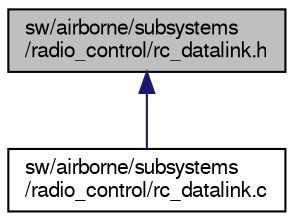 digraph "sw/airborne/subsystems/radio_control/rc_datalink.h"
{
  edge [fontname="FreeSans",fontsize="10",labelfontname="FreeSans",labelfontsize="10"];
  node [fontname="FreeSans",fontsize="10",shape=record];
  Node1 [label="sw/airborne/subsystems\l/radio_control/rc_datalink.h",height=0.2,width=0.4,color="black", fillcolor="grey75", style="filled", fontcolor="black"];
  Node1 -> Node2 [dir="back",color="midnightblue",fontsize="10",style="solid",fontname="FreeSans"];
  Node2 [label="sw/airborne/subsystems\l/radio_control/rc_datalink.c",height=0.2,width=0.4,color="black", fillcolor="white", style="filled",URL="$subsystems_2radio__control_2rc__datalink_8c.html"];
}
